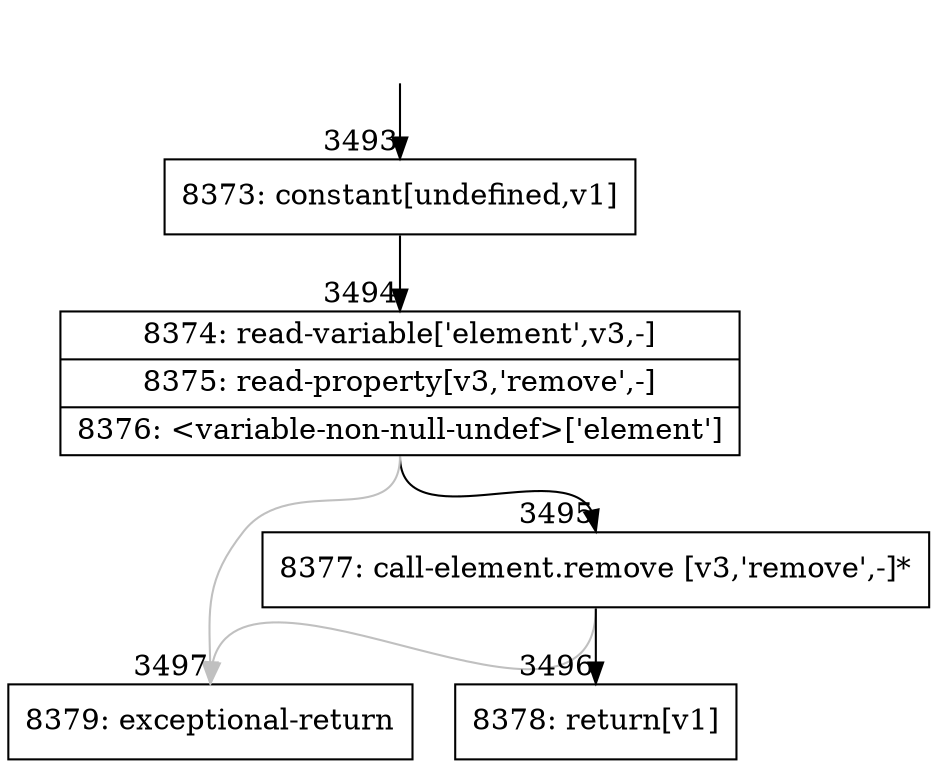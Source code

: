 digraph {
rankdir="TD"
BB_entry289[shape=none,label=""];
BB_entry289 -> BB3493 [tailport=s, headport=n, headlabel="    3493"]
BB3493 [shape=record label="{8373: constant[undefined,v1]}" ] 
BB3493 -> BB3494 [tailport=s, headport=n, headlabel="      3494"]
BB3494 [shape=record label="{8374: read-variable['element',v3,-]|8375: read-property[v3,'remove',-]|8376: \<variable-non-null-undef\>['element']}" ] 
BB3494 -> BB3495 [tailport=s, headport=n, headlabel="      3495"]
BB3494 -> BB3497 [tailport=s, headport=n, color=gray, headlabel="      3497"]
BB3495 [shape=record label="{8377: call-element.remove [v3,'remove',-]*}" ] 
BB3495 -> BB3496 [tailport=s, headport=n, headlabel="      3496"]
BB3495 -> BB3497 [tailport=s, headport=n, color=gray]
BB3496 [shape=record label="{8378: return[v1]}" ] 
BB3497 [shape=record label="{8379: exceptional-return}" ] 
//#$~ 5227
}
